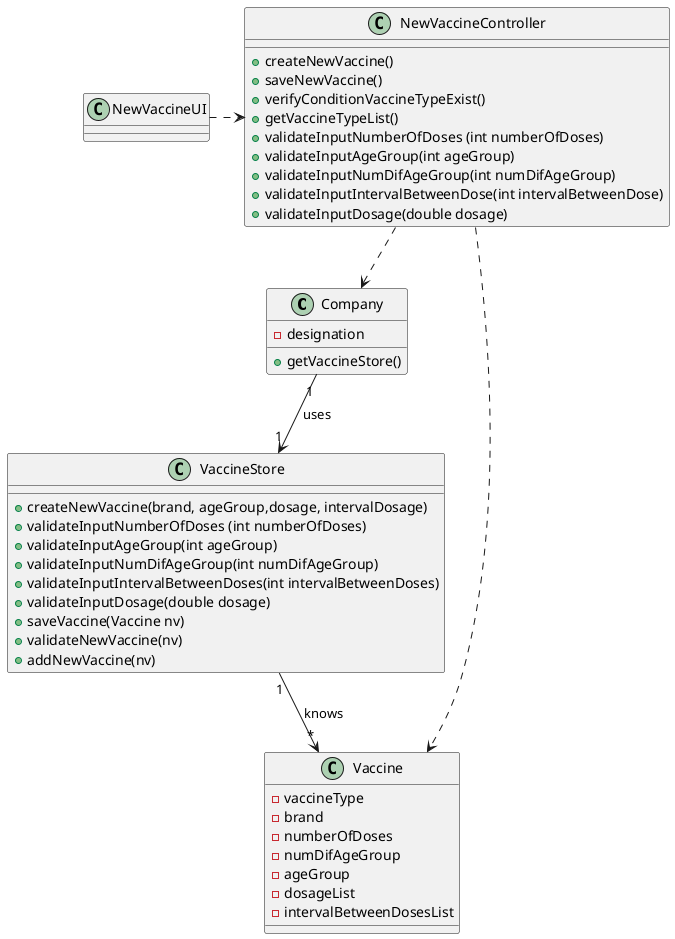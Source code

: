 @startuml

class Company{
- designation
+ getVaccineStore()
}
class NewVaccineUI
class NewVaccineController{
+ createNewVaccine()
+ saveNewVaccine()
+verifyConditionVaccineTypeExist()
+getVaccineTypeList()
+validateInputNumberOfDoses (int numberOfDoses)
+validateInputAgeGroup(int ageGroup)
+validateInputNumDifAgeGroup(int numDifAgeGroup)
+validateInputIntervalBetweenDose(int intervalBetweenDose)
+validateInputDosage(double dosage)
}

class VaccineStore{
+ createNewVaccine(brand, ageGroup,dosage, intervalDosage)
+validateInputNumberOfDoses (int numberOfDoses)
+validateInputAgeGroup(int ageGroup)
+validateInputNumDifAgeGroup(int numDifAgeGroup)
+validateInputIntervalBetweenDoses(int intervalBetweenDoses)
+validateInputDosage(double dosage)
+saveVaccine(Vaccine nv)
+ validateNewVaccine(nv)
+ addNewVaccine(nv)
}
class Vaccine{
- vaccineType
- brand
- numberOfDoses
- numDifAgeGroup
- ageGroup
- dosageList
- intervalBetweenDosesList
}

NewVaccineUI .> NewVaccineController
NewVaccineController ..> Company
NewVaccineController ..> Vaccine
Company"1" -->  "1"VaccineStore : uses
VaccineStore"1" --> "*"Vaccine : knows
@enduml